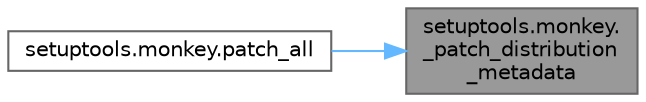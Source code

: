 digraph "setuptools.monkey._patch_distribution_metadata"
{
 // LATEX_PDF_SIZE
  bgcolor="transparent";
  edge [fontname=Helvetica,fontsize=10,labelfontname=Helvetica,labelfontsize=10];
  node [fontname=Helvetica,fontsize=10,shape=box,height=0.2,width=0.4];
  rankdir="RL";
  Node1 [id="Node000001",label="setuptools.monkey.\l_patch_distribution\l_metadata",height=0.2,width=0.4,color="gray40", fillcolor="grey60", style="filled", fontcolor="black",tooltip=" "];
  Node1 -> Node2 [id="edge1_Node000001_Node000002",dir="back",color="steelblue1",style="solid",tooltip=" "];
  Node2 [id="Node000002",label="setuptools.monkey.patch_all",height=0.2,width=0.4,color="grey40", fillcolor="white", style="filled",URL="$namespacesetuptools_1_1monkey.html#af3ddd650b2d211ab486940c8ab78fd86",tooltip=" "];
}
